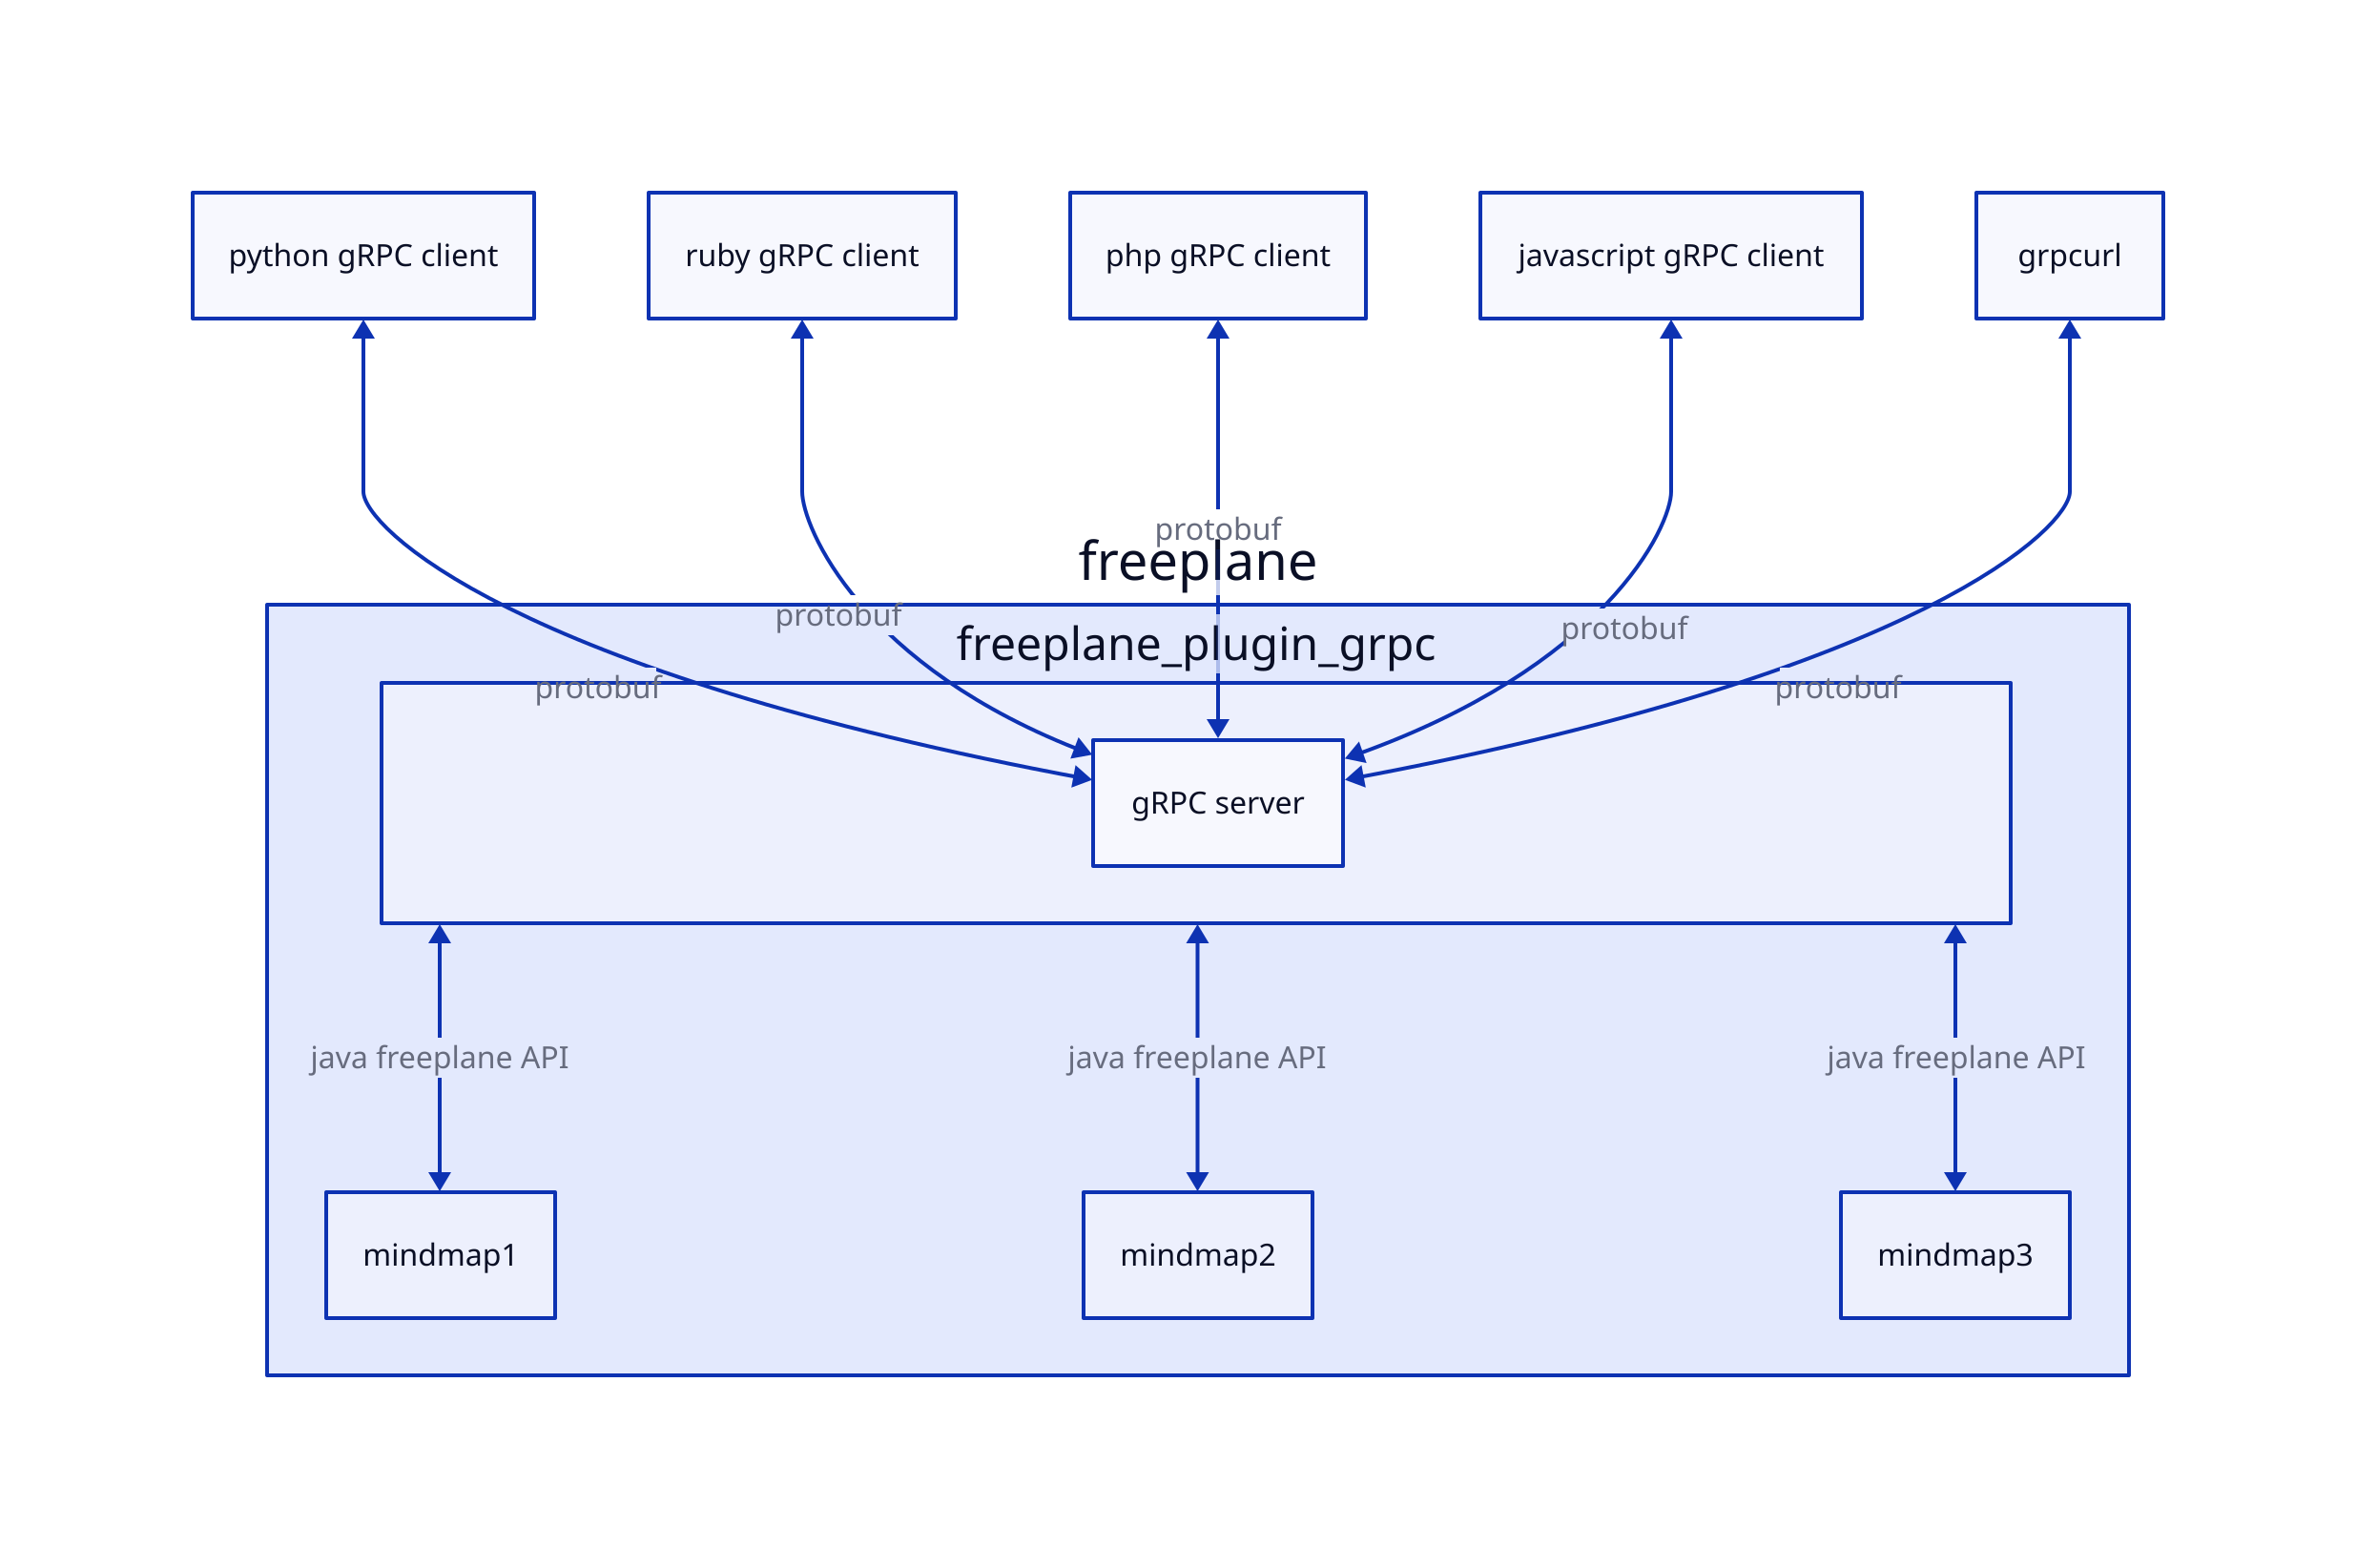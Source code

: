 freeplane {
  freeplane_plugin_grpc {
    gRPC server
  } 
  mindmap1
  mindmap2
  mindmap3
} 

python gRPC client <-> freeplane.freeplane_plugin_grpc.gRPC server : protobuf
ruby gRPC client <-> freeplane.freeplane_plugin_grpc.gRPC server : protobuf
php gRPC client <-> freeplane.freeplane_plugin_grpc.gRPC server : protobuf
javascript gRPC client <-> freeplane.freeplane_plugin_grpc.gRPC server : protobuf
grpcurl <-> freeplane.freeplane_plugin_grpc.gRPC server : protobuf
freeplane.freeplane_plugin_grpc <-> freeplane.mindmap1 : java freeplane API
freeplane.freeplane_plugin_grpc <-> freeplane.mindmap2 : java freeplane API
freeplane.freeplane_plugin_grpc <-> freeplane.mindmap3 : java freeplane API
